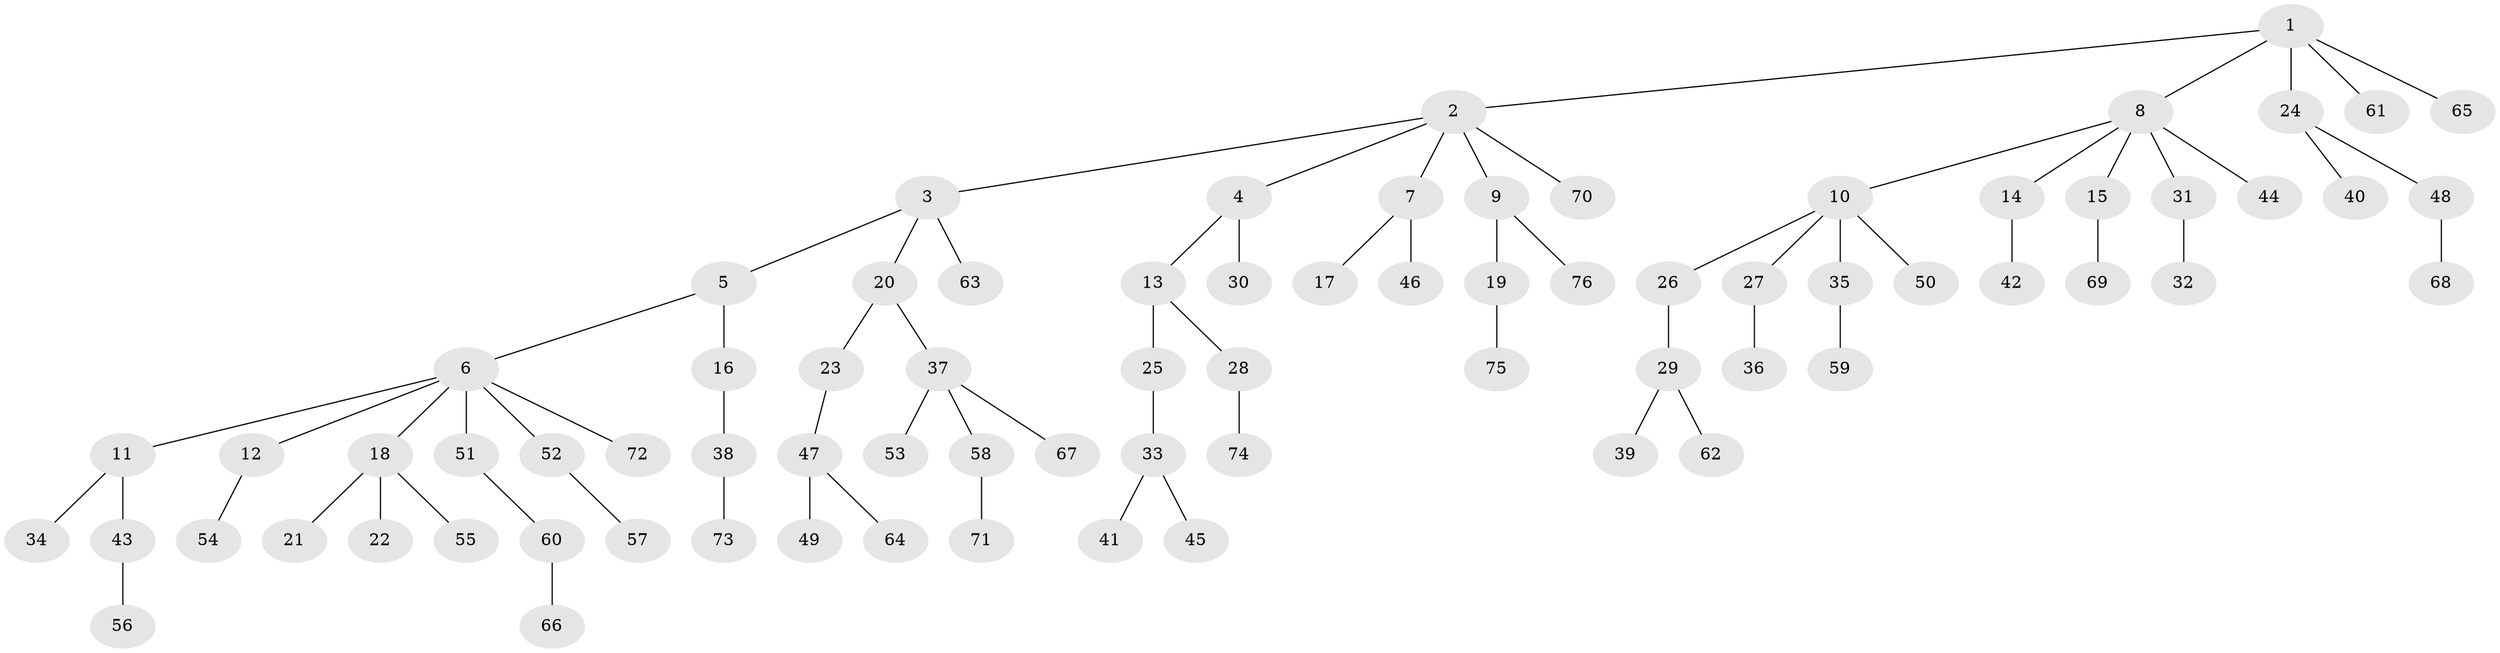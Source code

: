 // Generated by graph-tools (version 1.1) at 2025/36/03/09/25 02:36:33]
// undirected, 76 vertices, 75 edges
graph export_dot {
graph [start="1"]
  node [color=gray90,style=filled];
  1;
  2;
  3;
  4;
  5;
  6;
  7;
  8;
  9;
  10;
  11;
  12;
  13;
  14;
  15;
  16;
  17;
  18;
  19;
  20;
  21;
  22;
  23;
  24;
  25;
  26;
  27;
  28;
  29;
  30;
  31;
  32;
  33;
  34;
  35;
  36;
  37;
  38;
  39;
  40;
  41;
  42;
  43;
  44;
  45;
  46;
  47;
  48;
  49;
  50;
  51;
  52;
  53;
  54;
  55;
  56;
  57;
  58;
  59;
  60;
  61;
  62;
  63;
  64;
  65;
  66;
  67;
  68;
  69;
  70;
  71;
  72;
  73;
  74;
  75;
  76;
  1 -- 2;
  1 -- 8;
  1 -- 24;
  1 -- 61;
  1 -- 65;
  2 -- 3;
  2 -- 4;
  2 -- 7;
  2 -- 9;
  2 -- 70;
  3 -- 5;
  3 -- 20;
  3 -- 63;
  4 -- 13;
  4 -- 30;
  5 -- 6;
  5 -- 16;
  6 -- 11;
  6 -- 12;
  6 -- 18;
  6 -- 51;
  6 -- 52;
  6 -- 72;
  7 -- 17;
  7 -- 46;
  8 -- 10;
  8 -- 14;
  8 -- 15;
  8 -- 31;
  8 -- 44;
  9 -- 19;
  9 -- 76;
  10 -- 26;
  10 -- 27;
  10 -- 35;
  10 -- 50;
  11 -- 34;
  11 -- 43;
  12 -- 54;
  13 -- 25;
  13 -- 28;
  14 -- 42;
  15 -- 69;
  16 -- 38;
  18 -- 21;
  18 -- 22;
  18 -- 55;
  19 -- 75;
  20 -- 23;
  20 -- 37;
  23 -- 47;
  24 -- 40;
  24 -- 48;
  25 -- 33;
  26 -- 29;
  27 -- 36;
  28 -- 74;
  29 -- 39;
  29 -- 62;
  31 -- 32;
  33 -- 41;
  33 -- 45;
  35 -- 59;
  37 -- 53;
  37 -- 58;
  37 -- 67;
  38 -- 73;
  43 -- 56;
  47 -- 49;
  47 -- 64;
  48 -- 68;
  51 -- 60;
  52 -- 57;
  58 -- 71;
  60 -- 66;
}
